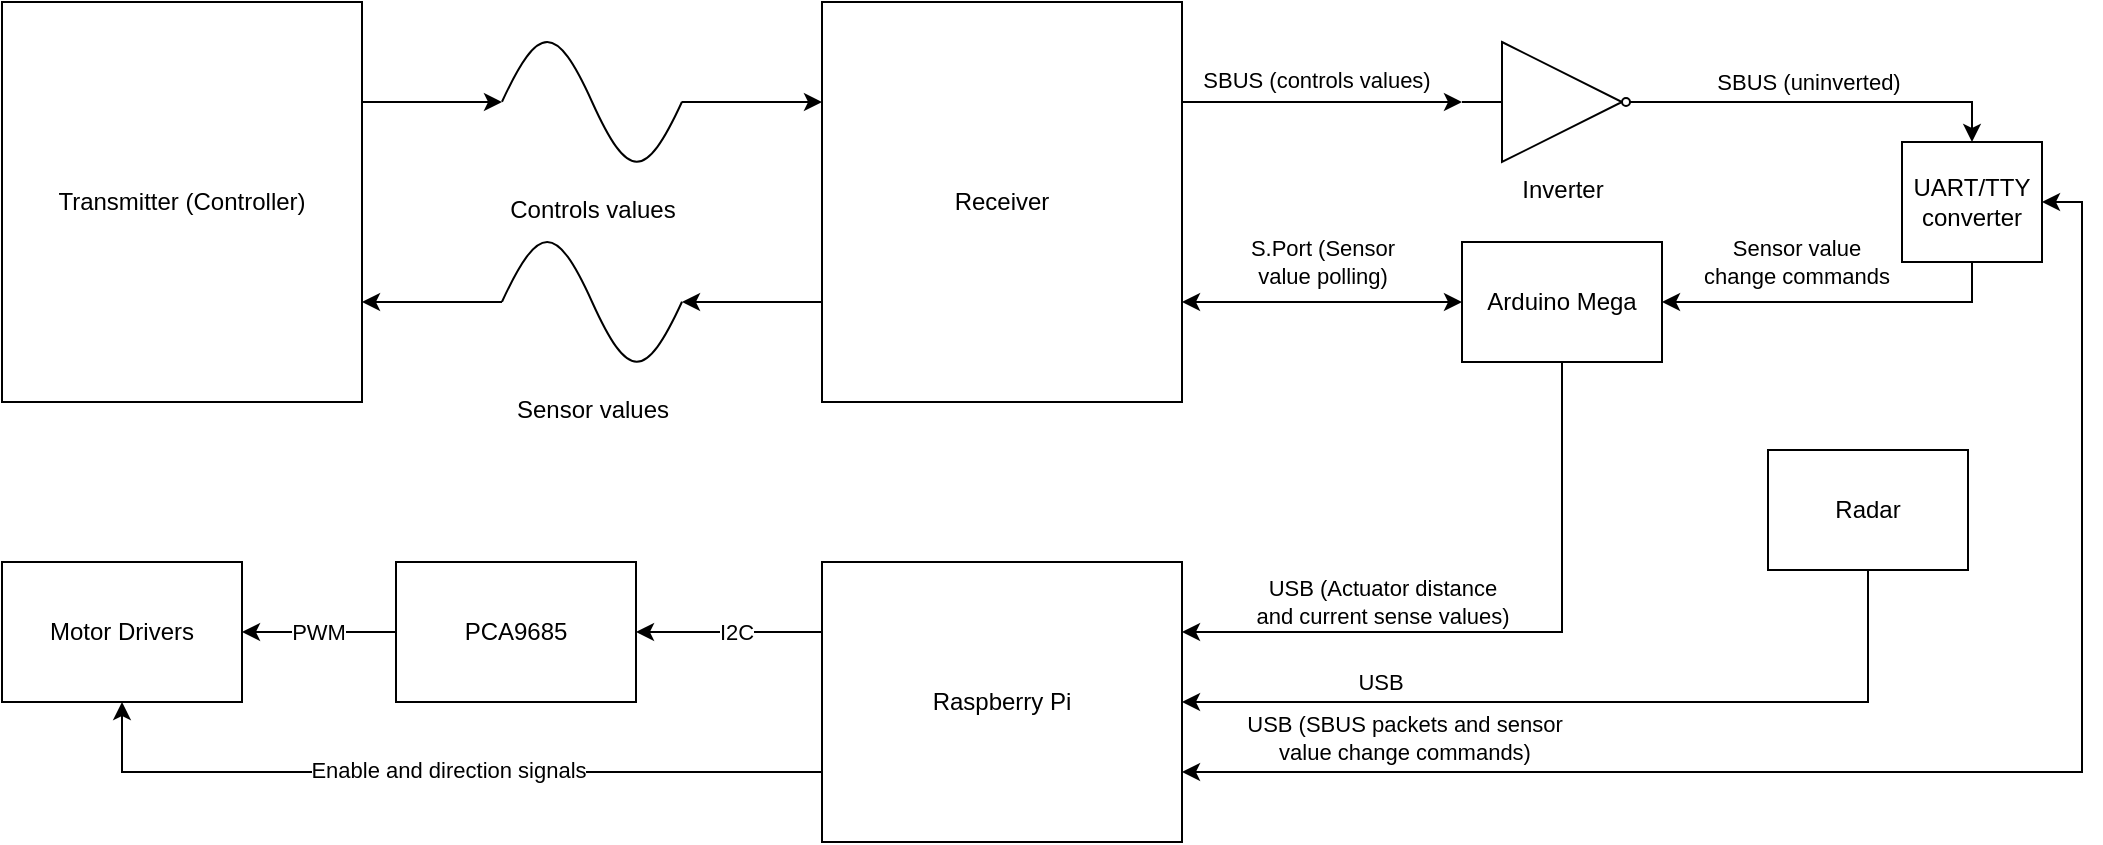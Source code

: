 <mxfile version="14.6.9" type="github">
  <diagram id="6sJhovftLHe1JeEAYkzE" name="Page-1">
    <mxGraphModel dx="1054" dy="473" grid="0" gridSize="10" guides="1" tooltips="1" connect="1" arrows="1" fold="1" page="0" pageScale="1" pageWidth="850" pageHeight="1100" math="0" shadow="0">
      <root>
        <mxCell id="0" />
        <mxCell id="1" parent="0" />
        <mxCell id="x6CiD8VPrZXpMIYv3OhJ-1" value="Transmitter (Controller)" style="rounded=0;whiteSpace=wrap;html=1;labelPosition=center;verticalLabelPosition=middle;align=center;verticalAlign=middle;" parent="1" vertex="1">
          <mxGeometry x="80" y="120" width="180" height="140" as="geometry" />
        </mxCell>
        <mxCell id="sb9LS9Mzbbce-gicuA8Z-35" value="" style="edgeStyle=orthogonalEdgeStyle;rounded=0;orthogonalLoop=1;jettySize=auto;html=1;startArrow=none;startFill=0;endArrow=classic;endFill=1;entryX=0;entryY=0.25;entryDx=0;entryDy=0;" parent="1" source="sb9LS9Mzbbce-gicuA8Z-3" target="sb9LS9Mzbbce-gicuA8Z-6" edge="1">
          <mxGeometry relative="1" as="geometry" />
        </mxCell>
        <mxCell id="sb9LS9Mzbbce-gicuA8Z-3" value="Controls values" style="pointerEvents=1;verticalLabelPosition=bottom;shadow=0;dashed=0;align=center;html=1;verticalAlign=top;shape=mxgraph.electrical.waveforms.sine_wave;" parent="1" vertex="1">
          <mxGeometry x="330" y="130" width="90" height="80" as="geometry" />
        </mxCell>
        <mxCell id="sb9LS9Mzbbce-gicuA8Z-5" value="Transmitter (Controller)" style="rounded=0;whiteSpace=wrap;html=1;labelPosition=center;verticalLabelPosition=middle;align=center;verticalAlign=middle;" parent="1" vertex="1">
          <mxGeometry x="80" y="120" width="180" height="200" as="geometry" />
        </mxCell>
        <mxCell id="sb9LS9Mzbbce-gicuA8Z-11" value="" style="edgeStyle=orthogonalEdgeStyle;rounded=0;orthogonalLoop=1;jettySize=auto;html=1;startArrow=none;startFill=0;exitX=1;exitY=0.25;exitDx=0;exitDy=0;" parent="1" source="sb9LS9Mzbbce-gicuA8Z-6" target="sb9LS9Mzbbce-gicuA8Z-10" edge="1">
          <mxGeometry relative="1" as="geometry" />
        </mxCell>
        <mxCell id="sb9LS9Mzbbce-gicuA8Z-12" value="&lt;div&gt;SBUS (controls values)&lt;br&gt;&lt;/div&gt;" style="edgeLabel;html=1;align=center;verticalAlign=middle;resizable=0;points=[];" parent="sb9LS9Mzbbce-gicuA8Z-11" vertex="1" connectable="0">
          <mxGeometry x="-0.271" y="-3" relative="1" as="geometry">
            <mxPoint x="16" y="-14" as="offset" />
          </mxGeometry>
        </mxCell>
        <mxCell id="sb9LS9Mzbbce-gicuA8Z-36" style="edgeStyle=orthogonalEdgeStyle;rounded=0;orthogonalLoop=1;jettySize=auto;html=1;exitX=1;exitY=0.75;exitDx=0;exitDy=0;entryX=0;entryY=0.5;entryDx=0;entryDy=0;startArrow=classic;startFill=1;endArrow=classic;endFill=1;" parent="1" source="sb9LS9Mzbbce-gicuA8Z-6" target="sb9LS9Mzbbce-gicuA8Z-15" edge="1">
          <mxGeometry relative="1" as="geometry">
            <Array as="points">
              <mxPoint x="700" y="270" />
              <mxPoint x="700" y="270" />
            </Array>
          </mxGeometry>
        </mxCell>
        <mxCell id="sb9LS9Mzbbce-gicuA8Z-37" value="&lt;div&gt;S.Port (Sensor&lt;/div&gt;&lt;div&gt;value polling)&lt;br&gt;&lt;/div&gt;" style="edgeLabel;html=1;align=center;verticalAlign=middle;resizable=0;points=[];" parent="sb9LS9Mzbbce-gicuA8Z-36" vertex="1" connectable="0">
          <mxGeometry x="0.432" y="-1" relative="1" as="geometry">
            <mxPoint x="-30" y="-21" as="offset" />
          </mxGeometry>
        </mxCell>
        <mxCell id="sb9LS9Mzbbce-gicuA8Z-6" value="Receiver" style="rounded=0;whiteSpace=wrap;html=1;labelPosition=center;verticalLabelPosition=middle;align=center;verticalAlign=middle;" parent="1" vertex="1">
          <mxGeometry x="490" y="120" width="180" height="200" as="geometry" />
        </mxCell>
        <mxCell id="sb9LS9Mzbbce-gicuA8Z-23" value="" style="edgeStyle=orthogonalEdgeStyle;rounded=0;orthogonalLoop=1;jettySize=auto;html=1;startArrow=classic;startFill=1;endArrow=classic;endFill=1;exitX=1;exitY=0.5;exitDx=0;exitDy=0;entryX=1;entryY=0.75;entryDx=0;entryDy=0;" parent="1" source="sb9LS9Mzbbce-gicuA8Z-8" target="sb9LS9Mzbbce-gicuA8Z-22" edge="1">
          <mxGeometry relative="1" as="geometry">
            <mxPoint x="1300" y="220" as="targetPoint" />
            <Array as="points" />
          </mxGeometry>
        </mxCell>
        <mxCell id="sb9LS9Mzbbce-gicuA8Z-42" value="&lt;div&gt;USB (SBUS packets and sensor&lt;/div&gt;&lt;div&gt;value change commands)&lt;/div&gt;" style="edgeLabel;html=1;align=center;verticalAlign=middle;resizable=0;points=[];" parent="sb9LS9Mzbbce-gicuA8Z-23" vertex="1" connectable="0">
          <mxGeometry x="0.2" y="-1" relative="1" as="geometry">
            <mxPoint x="-191" y="-16" as="offset" />
          </mxGeometry>
        </mxCell>
        <mxCell id="sb9LS9Mzbbce-gicuA8Z-8" value="UART/TTY converter" style="rounded=0;whiteSpace=wrap;html=1;labelPosition=center;verticalLabelPosition=middle;align=center;verticalAlign=middle;" parent="1" vertex="1">
          <mxGeometry x="1030" y="190" width="70" height="60" as="geometry" />
        </mxCell>
        <mxCell id="sb9LS9Mzbbce-gicuA8Z-13" value="" style="edgeStyle=orthogonalEdgeStyle;rounded=0;orthogonalLoop=1;jettySize=auto;html=1;startArrow=none;startFill=0;entryX=0.5;entryY=0;entryDx=0;entryDy=0;" parent="1" source="sb9LS9Mzbbce-gicuA8Z-10" target="sb9LS9Mzbbce-gicuA8Z-8" edge="1">
          <mxGeometry relative="1" as="geometry" />
        </mxCell>
        <mxCell id="sb9LS9Mzbbce-gicuA8Z-14" value="SBUS (uninverted)" style="edgeLabel;html=1;align=center;verticalAlign=middle;resizable=0;points=[];" parent="sb9LS9Mzbbce-gicuA8Z-13" vertex="1" connectable="0">
          <mxGeometry x="-0.167" y="3" relative="1" as="geometry">
            <mxPoint y="-7" as="offset" />
          </mxGeometry>
        </mxCell>
        <mxCell id="sb9LS9Mzbbce-gicuA8Z-10" value="Inverter" style="verticalLabelPosition=bottom;shadow=0;dashed=0;align=center;html=1;verticalAlign=top;shape=mxgraph.electrical.logic_gates.buffer2;negating=1;" parent="1" vertex="1">
          <mxGeometry x="810" y="140" width="100" height="60" as="geometry" />
        </mxCell>
        <mxCell id="sb9LS9Mzbbce-gicuA8Z-20" value="" style="edgeStyle=orthogonalEdgeStyle;rounded=0;orthogonalLoop=1;jettySize=auto;html=1;startArrow=classic;startFill=1;endArrow=none;endFill=0;entryX=0.5;entryY=1;entryDx=0;entryDy=0;" parent="1" source="sb9LS9Mzbbce-gicuA8Z-15" target="sb9LS9Mzbbce-gicuA8Z-8" edge="1">
          <mxGeometry relative="1" as="geometry" />
        </mxCell>
        <mxCell id="sb9LS9Mzbbce-gicuA8Z-21" value="&lt;div&gt;Sensor value&lt;/div&gt;&lt;div&gt;change commands&lt;/div&gt;" style="edgeLabel;html=1;align=center;verticalAlign=middle;resizable=0;points=[];" parent="sb9LS9Mzbbce-gicuA8Z-20" vertex="1" connectable="0">
          <mxGeometry x="-0.074" y="-4" relative="1" as="geometry">
            <mxPoint x="-14" y="-24" as="offset" />
          </mxGeometry>
        </mxCell>
        <mxCell id="sb9LS9Mzbbce-gicuA8Z-39" value="" style="edgeStyle=orthogonalEdgeStyle;rounded=0;orthogonalLoop=1;jettySize=auto;html=1;startArrow=none;startFill=0;endArrow=classic;endFill=1;entryX=1;entryY=0.25;entryDx=0;entryDy=0;exitX=0.5;exitY=1;exitDx=0;exitDy=0;" parent="1" source="sb9LS9Mzbbce-gicuA8Z-15" target="sb9LS9Mzbbce-gicuA8Z-22" edge="1">
          <mxGeometry relative="1" as="geometry">
            <mxPoint x="820" y="380" as="targetPoint" />
            <Array as="points">
              <mxPoint x="860" y="435" />
            </Array>
          </mxGeometry>
        </mxCell>
        <mxCell id="sb9LS9Mzbbce-gicuA8Z-43" value="&lt;div&gt;USB (Actuator distance&lt;/div&gt;&lt;div&gt;and current sense values)&lt;/div&gt;" style="edgeLabel;html=1;align=center;verticalAlign=middle;resizable=0;points=[];" parent="sb9LS9Mzbbce-gicuA8Z-39" vertex="1" connectable="0">
          <mxGeometry x="0.055" relative="1" as="geometry">
            <mxPoint x="-54.13" y="-15.0" as="offset" />
          </mxGeometry>
        </mxCell>
        <mxCell id="sb9LS9Mzbbce-gicuA8Z-15" value="Arduino Mega" style="rounded=0;whiteSpace=wrap;html=1;labelPosition=center;verticalLabelPosition=middle;align=center;verticalAlign=middle;" parent="1" vertex="1">
          <mxGeometry x="810" y="240" width="100" height="60" as="geometry" />
        </mxCell>
        <mxCell id="sb9LS9Mzbbce-gicuA8Z-46" value="" style="edgeStyle=orthogonalEdgeStyle;rounded=0;orthogonalLoop=1;jettySize=auto;html=1;startArrow=none;startFill=0;endArrow=classic;endFill=1;exitX=0;exitY=0.25;exitDx=0;exitDy=0;" parent="1" source="sb9LS9Mzbbce-gicuA8Z-22" target="sb9LS9Mzbbce-gicuA8Z-45" edge="1">
          <mxGeometry relative="1" as="geometry" />
        </mxCell>
        <mxCell id="sb9LS9Mzbbce-gicuA8Z-50" value="I2C" style="edgeLabel;html=1;align=center;verticalAlign=middle;resizable=0;points=[];" parent="sb9LS9Mzbbce-gicuA8Z-46" vertex="1" connectable="0">
          <mxGeometry x="-0.276" y="1" relative="1" as="geometry">
            <mxPoint x="-10" y="-1" as="offset" />
          </mxGeometry>
        </mxCell>
        <mxCell id="sb9LS9Mzbbce-gicuA8Z-51" style="edgeStyle=orthogonalEdgeStyle;rounded=0;orthogonalLoop=1;jettySize=auto;html=1;exitX=0;exitY=0.75;exitDx=0;exitDy=0;entryX=0.5;entryY=1;entryDx=0;entryDy=0;startArrow=none;startFill=0;endArrow=classic;endFill=1;" parent="1" source="sb9LS9Mzbbce-gicuA8Z-22" target="sb9LS9Mzbbce-gicuA8Z-47" edge="1">
          <mxGeometry relative="1" as="geometry">
            <Array as="points">
              <mxPoint x="140" y="505" />
            </Array>
          </mxGeometry>
        </mxCell>
        <mxCell id="sb9LS9Mzbbce-gicuA8Z-52" value="Enable and direction signals" style="edgeLabel;html=1;align=center;verticalAlign=middle;resizable=0;points=[];" parent="sb9LS9Mzbbce-gicuA8Z-51" vertex="1" connectable="0">
          <mxGeometry x="-0.025" y="-1" relative="1" as="geometry">
            <mxPoint as="offset" />
          </mxGeometry>
        </mxCell>
        <mxCell id="sb9LS9Mzbbce-gicuA8Z-22" value="Raspberry Pi" style="rounded=0;whiteSpace=wrap;html=1;labelPosition=center;verticalLabelPosition=middle;align=center;verticalAlign=middle;" parent="1" vertex="1">
          <mxGeometry x="490" y="400" width="180" height="140" as="geometry" />
        </mxCell>
        <mxCell id="sb9LS9Mzbbce-gicuA8Z-26" value="" style="edgeStyle=orthogonalEdgeStyle;rounded=0;orthogonalLoop=1;jettySize=auto;html=1;startArrow=none;startFill=0;exitX=1;exitY=0.25;exitDx=0;exitDy=0;entryX=0;entryY=0.5;entryDx=0;entryDy=0;entryPerimeter=0;" parent="1" source="sb9LS9Mzbbce-gicuA8Z-5" target="sb9LS9Mzbbce-gicuA8Z-3" edge="1">
          <mxGeometry relative="1" as="geometry">
            <mxPoint x="260" y="155" as="sourcePoint" />
            <mxPoint x="330" y="155" as="targetPoint" />
          </mxGeometry>
        </mxCell>
        <mxCell id="sb9LS9Mzbbce-gicuA8Z-29" value="" style="edgeStyle=orthogonalEdgeStyle;rounded=0;orthogonalLoop=1;jettySize=auto;html=1;startArrow=classic;startFill=1;exitX=1;exitY=0.75;exitDx=0;exitDy=0;endArrow=none;endFill=0;" parent="1" source="sb9LS9Mzbbce-gicuA8Z-5" target="sb9LS9Mzbbce-gicuA8Z-31" edge="1">
          <mxGeometry relative="1" as="geometry">
            <mxPoint x="260" y="305" as="sourcePoint" />
          </mxGeometry>
        </mxCell>
        <mxCell id="sb9LS9Mzbbce-gicuA8Z-30" value="" style="edgeStyle=orthogonalEdgeStyle;rounded=0;orthogonalLoop=1;jettySize=auto;html=1;startArrow=classic;startFill=1;entryX=0;entryY=0.75;entryDx=0;entryDy=0;endArrow=none;endFill=0;" parent="1" source="sb9LS9Mzbbce-gicuA8Z-31" target="sb9LS9Mzbbce-gicuA8Z-6" edge="1">
          <mxGeometry relative="1" as="geometry">
            <mxPoint x="490" y="305" as="targetPoint" />
          </mxGeometry>
        </mxCell>
        <mxCell id="sb9LS9Mzbbce-gicuA8Z-31" value="Sensor values" style="pointerEvents=1;verticalLabelPosition=bottom;shadow=0;dashed=0;align=center;html=1;verticalAlign=top;shape=mxgraph.electrical.waveforms.sine_wave;" parent="1" vertex="1">
          <mxGeometry x="330" y="230" width="90" height="80" as="geometry" />
        </mxCell>
        <mxCell id="sb9LS9Mzbbce-gicuA8Z-48" value="" style="edgeStyle=orthogonalEdgeStyle;rounded=0;orthogonalLoop=1;jettySize=auto;html=1;startArrow=none;startFill=0;endArrow=classic;endFill=1;" parent="1" source="sb9LS9Mzbbce-gicuA8Z-45" target="sb9LS9Mzbbce-gicuA8Z-47" edge="1">
          <mxGeometry relative="1" as="geometry" />
        </mxCell>
        <mxCell id="sb9LS9Mzbbce-gicuA8Z-49" value="PWM" style="edgeLabel;html=1;align=center;verticalAlign=middle;resizable=0;points=[];" parent="sb9LS9Mzbbce-gicuA8Z-48" vertex="1" connectable="0">
          <mxGeometry x="-0.211" y="-2" relative="1" as="geometry">
            <mxPoint x="-8.7" y="2" as="offset" />
          </mxGeometry>
        </mxCell>
        <mxCell id="sb9LS9Mzbbce-gicuA8Z-45" value="PCA9685" style="whiteSpace=wrap;html=1;rounded=0;" parent="1" vertex="1">
          <mxGeometry x="277" y="400" width="120" height="70" as="geometry" />
        </mxCell>
        <mxCell id="sb9LS9Mzbbce-gicuA8Z-47" value="Motor Drivers" style="whiteSpace=wrap;html=1;rounded=0;" parent="1" vertex="1">
          <mxGeometry x="80" y="400" width="120" height="70" as="geometry" />
        </mxCell>
        <mxCell id="M_3hGI1hiCbIqB2LiVGm-3" value="" style="edgeStyle=orthogonalEdgeStyle;rounded=0;orthogonalLoop=1;jettySize=auto;html=1;entryX=1;entryY=0.5;entryDx=0;entryDy=0;exitX=0.5;exitY=1;exitDx=0;exitDy=0;" edge="1" parent="1" source="M_3hGI1hiCbIqB2LiVGm-1" target="sb9LS9Mzbbce-gicuA8Z-22">
          <mxGeometry relative="1" as="geometry">
            <mxPoint x="862" y="364" as="targetPoint" />
          </mxGeometry>
        </mxCell>
        <mxCell id="M_3hGI1hiCbIqB2LiVGm-4" value="USB" style="edgeLabel;html=1;align=center;verticalAlign=middle;resizable=0;points=[];" vertex="1" connectable="0" parent="M_3hGI1hiCbIqB2LiVGm-3">
          <mxGeometry x="0.217" relative="1" as="geometry">
            <mxPoint x="-61" y="-10" as="offset" />
          </mxGeometry>
        </mxCell>
        <mxCell id="M_3hGI1hiCbIqB2LiVGm-1" value="Radar" style="rounded=0;whiteSpace=wrap;html=1;labelPosition=center;verticalLabelPosition=middle;align=center;verticalAlign=middle;" vertex="1" parent="1">
          <mxGeometry x="963" y="344" width="100" height="60" as="geometry" />
        </mxCell>
      </root>
    </mxGraphModel>
  </diagram>
</mxfile>

